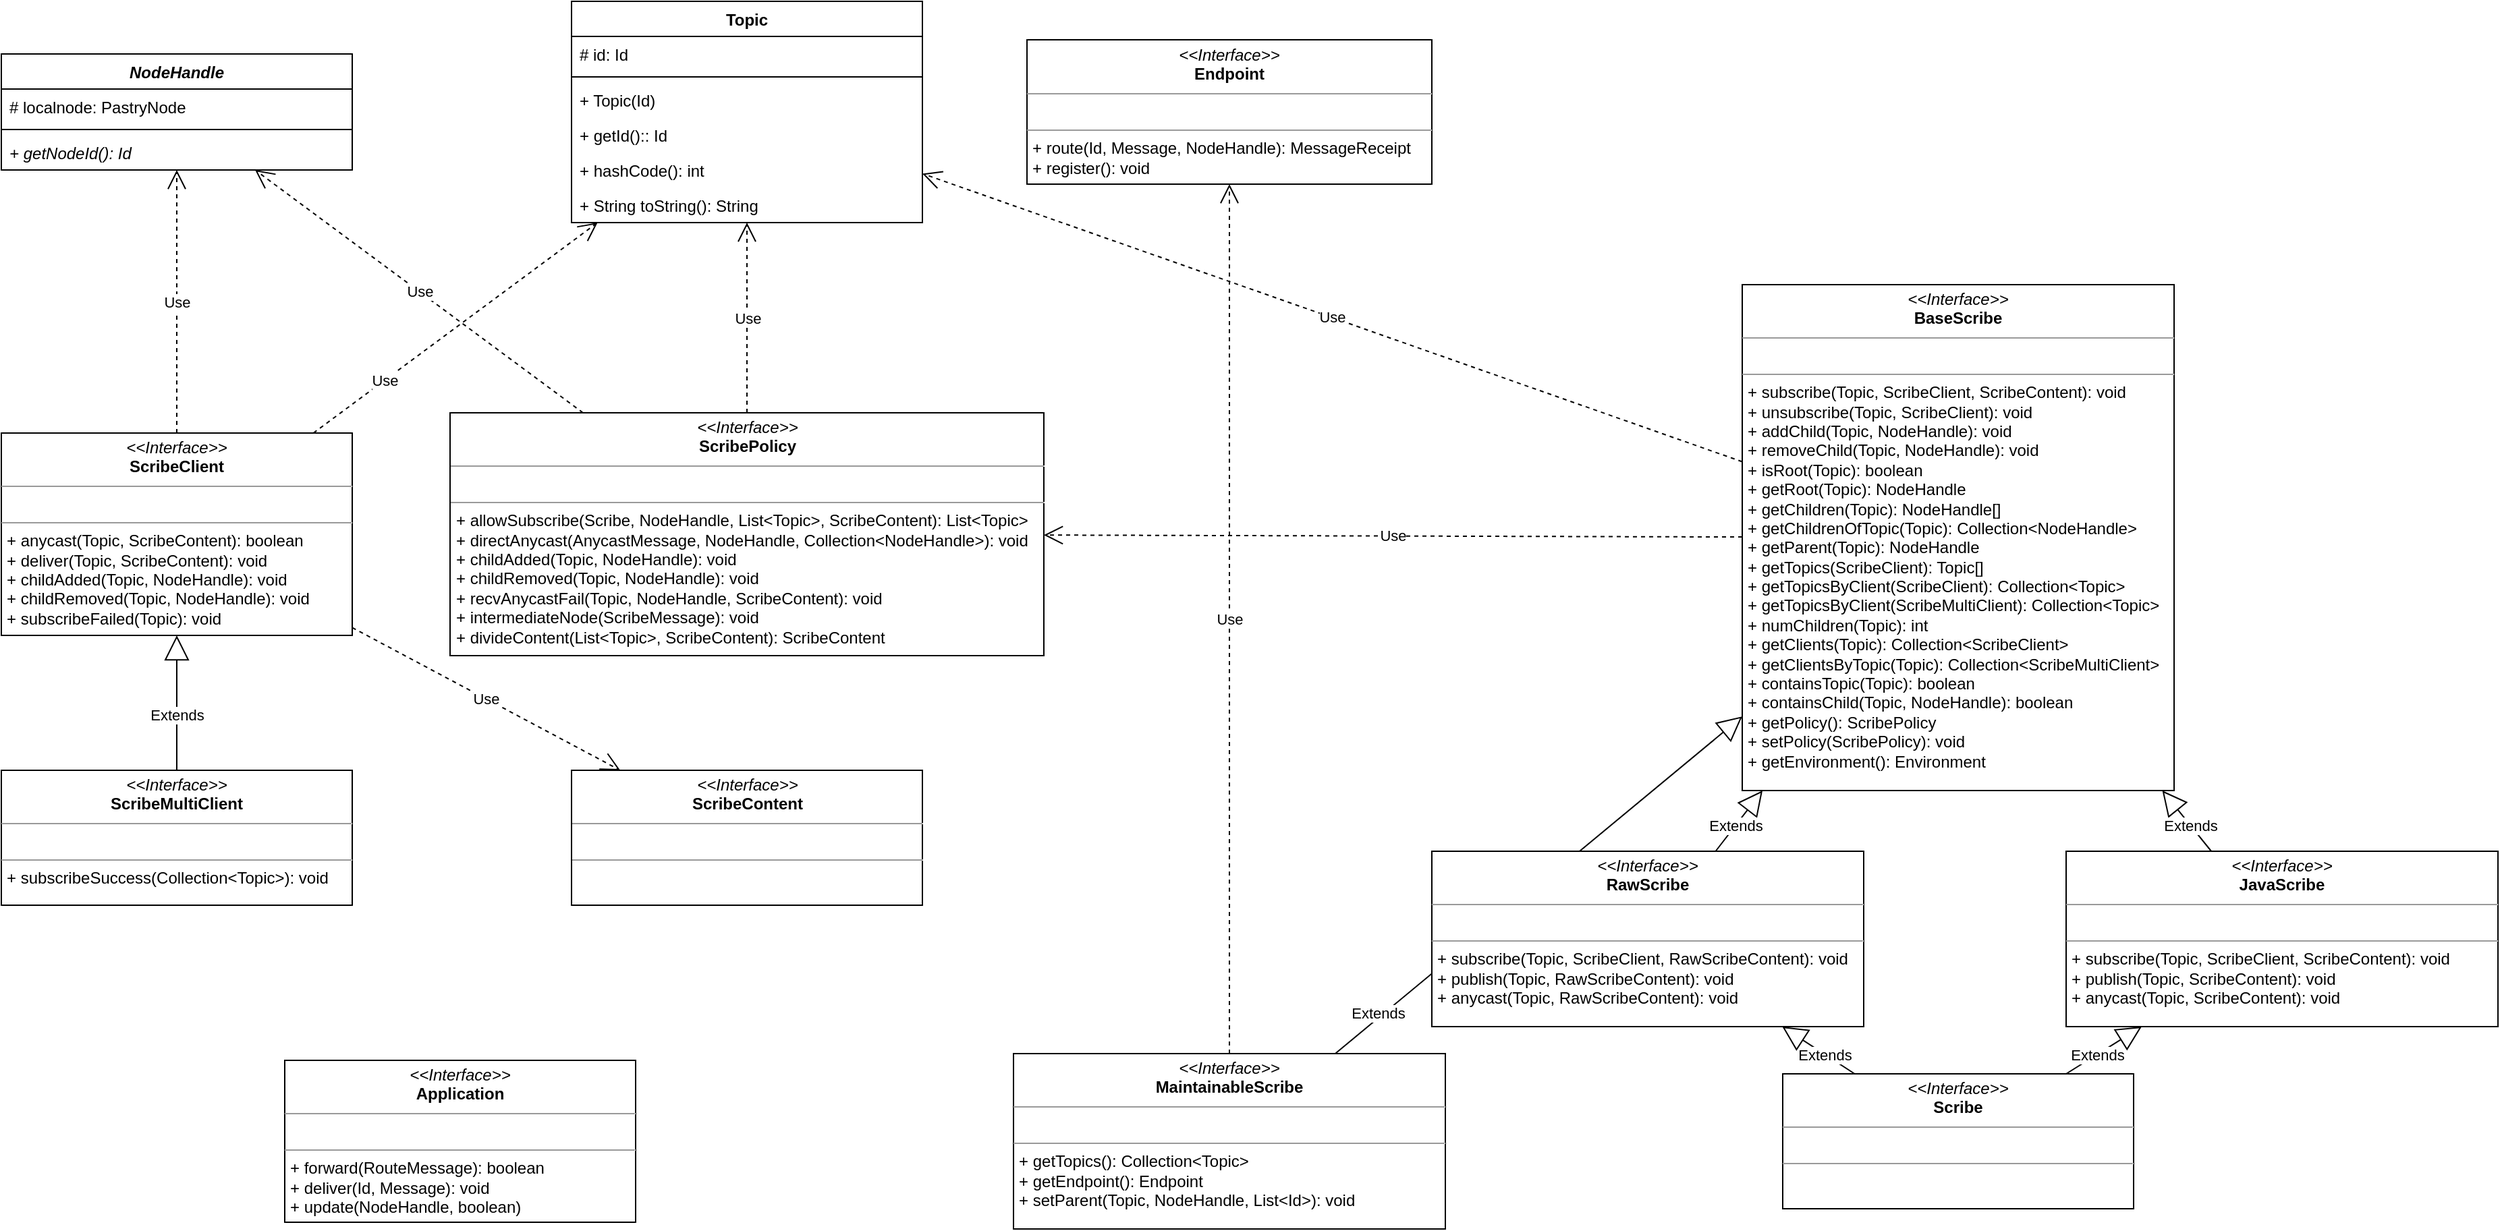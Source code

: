 <mxfile version="21.2.4" type="github">
  <diagram name="Page-1" id="PV-v512FcYgKe9rmVvOx">
    <mxGraphModel dx="1843" dy="819" grid="1" gridSize="10" guides="1" tooltips="1" connect="1" arrows="1" fold="1" page="1" pageScale="1" pageWidth="827" pageHeight="1169" math="0" shadow="0">
      <root>
        <mxCell id="0" />
        <mxCell id="1" parent="0" />
        <mxCell id="hgs2_hbNB6EHdo05LwJM-13" value="Use" style="endArrow=open;endSize=12;dashed=1;html=1;rounded=0;" edge="1" parent="1" source="31Kd5paVXIL3qbrK54Rh-29" target="31Kd5paVXIL3qbrK54Rh-10">
          <mxGeometry width="160" relative="1" as="geometry">
            <mxPoint x="488.62" y="1290" as="sourcePoint" />
            <mxPoint x="782.497" y="814" as="targetPoint" />
          </mxGeometry>
        </mxCell>
        <mxCell id="hgs2_hbNB6EHdo05LwJM-18" value="Extends" style="endArrow=block;endSize=16;endFill=0;html=1;rounded=0;" edge="1" parent="1" source="hgs2_hbNB6EHdo05LwJM-17" target="31Kd5paVXIL3qbrK54Rh-29">
          <mxGeometry x="-0.778" y="3" width="160" relative="1" as="geometry">
            <mxPoint x="1550" y="1127" as="sourcePoint" />
            <mxPoint x="1480" y="1105" as="targetPoint" />
            <mxPoint as="offset" />
          </mxGeometry>
        </mxCell>
        <mxCell id="hgs2_hbNB6EHdo05LwJM-9" value="Use" style="endArrow=open;endSize=12;dashed=1;html=1;rounded=0;" edge="1" parent="1" source="31Kd5paVXIL3qbrK54Rh-2" target="31Kd5paVXIL3qbrK54Rh-10">
          <mxGeometry x="-0.496" width="160" relative="1" as="geometry">
            <mxPoint x="320" y="1290" as="sourcePoint" />
            <mxPoint x="320" y="993" as="targetPoint" />
            <mxPoint as="offset" />
          </mxGeometry>
        </mxCell>
        <mxCell id="31Kd5paVXIL3qbrK54Rh-1" value="&lt;p style=&quot;margin:0px;margin-top:4px;text-align:center;&quot;&gt;&lt;i&gt;&amp;lt;&amp;lt;Interface&amp;gt;&amp;gt;&lt;/i&gt;&lt;br&gt;&lt;b&gt;Application&lt;/b&gt;&lt;br&gt;&lt;/p&gt;&lt;hr size=&quot;1&quot;&gt;&lt;p style=&quot;margin:0px;margin-left:4px;&quot;&gt;&lt;br&gt;&lt;/p&gt;&lt;hr size=&quot;1&quot;&gt;&lt;p style=&quot;margin:0px;margin-left:4px;&quot;&gt;+ forward(RouteMessage): boolean&lt;br&gt;&lt;/p&gt;&lt;p style=&quot;margin:0px;margin-left:4px;&quot;&gt;+ deliver(Id, Message)&lt;span style=&quot;background-color: initial;&quot;&gt;: void&lt;/span&gt;&lt;/p&gt;&lt;p style=&quot;margin:0px;margin-left:4px;&quot;&gt;&lt;span style=&quot;background-color: initial;&quot;&gt;+ update(NodeHandle, boolean)&lt;/span&gt;&lt;/p&gt;" style="verticalAlign=top;align=left;overflow=fill;fontSize=12;fontFamily=Helvetica;html=1;rounded=0;shadow=0;comic=0;labelBackgroundColor=none;strokeWidth=1" parent="1" vertex="1">
          <mxGeometry x="220" y="1435" width="260" height="120" as="geometry" />
        </mxCell>
        <mxCell id="31Kd5paVXIL3qbrK54Rh-2" value="&lt;p style=&quot;margin:0px;margin-top:4px;text-align:center;&quot;&gt;&lt;i&gt;&amp;lt;&amp;lt;Interface&amp;gt;&amp;gt;&lt;/i&gt;&lt;br&gt;&lt;b&gt;ScribeClient&lt;/b&gt;&lt;br&gt;&lt;/p&gt;&lt;hr size=&quot;1&quot;&gt;&lt;p style=&quot;margin:0px;margin-left:4px;&quot;&gt;&lt;br&gt;&lt;/p&gt;&lt;hr size=&quot;1&quot;&gt;&lt;p style=&quot;margin:0px;margin-left:4px;&quot;&gt;+ anycast(Topic, ScribeContent): boolean&lt;br&gt;&lt;/p&gt;&lt;p style=&quot;margin:0px;margin-left:4px;&quot;&gt;+ deliver(Topic, ScribeContent)&lt;span style=&quot;background-color: initial;&quot;&gt;: void&lt;/span&gt;&lt;/p&gt;&lt;p style=&quot;margin:0px;margin-left:4px;&quot;&gt;&lt;span style=&quot;background-color: initial;&quot;&gt;+ childAdded(Topic, NodeHandle): void&lt;/span&gt;&lt;/p&gt;&lt;p style=&quot;margin:0px;margin-left:4px;&quot;&gt;&lt;span style=&quot;background-color: initial;&quot;&gt;+ childRemoved(Topic, NodeHandle): void&lt;/span&gt;&lt;/p&gt;&lt;p style=&quot;margin:0px;margin-left:4px;&quot;&gt;&lt;span style=&quot;background-color: initial;&quot;&gt;+ subscribeFailed(Topic): void&lt;/span&gt;&lt;/p&gt;" style="verticalAlign=top;align=left;overflow=fill;fontSize=12;fontFamily=Helvetica;html=1;rounded=0;shadow=0;comic=0;labelBackgroundColor=none;strokeWidth=1" parent="1" vertex="1">
          <mxGeometry x="10" y="970" width="260" height="150" as="geometry" />
        </mxCell>
        <mxCell id="31Kd5paVXIL3qbrK54Rh-3" value="NodeHandle" style="swimlane;fontStyle=3;align=center;verticalAlign=top;childLayout=stackLayout;horizontal=1;startSize=26;horizontalStack=0;resizeParent=1;resizeParentMax=0;resizeLast=0;collapsible=1;marginBottom=0;" parent="1" vertex="1">
          <mxGeometry x="10" y="689" width="260" height="86" as="geometry" />
        </mxCell>
        <mxCell id="31Kd5paVXIL3qbrK54Rh-4" value="# localnode: PastryNode" style="text;strokeColor=none;fillColor=none;align=left;verticalAlign=top;spacingLeft=4;spacingRight=4;overflow=hidden;rotatable=0;points=[[0,0.5],[1,0.5]];portConstraint=eastwest;" parent="31Kd5paVXIL3qbrK54Rh-3" vertex="1">
          <mxGeometry y="26" width="260" height="26" as="geometry" />
        </mxCell>
        <mxCell id="31Kd5paVXIL3qbrK54Rh-5" value="" style="line;strokeWidth=1;fillColor=none;align=left;verticalAlign=middle;spacingTop=-1;spacingLeft=3;spacingRight=3;rotatable=0;labelPosition=right;points=[];portConstraint=eastwest;strokeColor=inherit;" parent="31Kd5paVXIL3qbrK54Rh-3" vertex="1">
          <mxGeometry y="52" width="260" height="8" as="geometry" />
        </mxCell>
        <mxCell id="31Kd5paVXIL3qbrK54Rh-6" value="+ getNodeId(): Id" style="text;strokeColor=none;fillColor=none;align=left;verticalAlign=top;spacingLeft=4;spacingRight=4;overflow=hidden;rotatable=0;points=[[0,0.5],[1,0.5]];portConstraint=eastwest;fontStyle=2" parent="31Kd5paVXIL3qbrK54Rh-3" vertex="1">
          <mxGeometry y="60" width="260" height="26" as="geometry" />
        </mxCell>
        <mxCell id="31Kd5paVXIL3qbrK54Rh-7" value="&lt;p style=&quot;margin:0px;margin-top:4px;text-align:center;&quot;&gt;&lt;i&gt;&amp;lt;&amp;lt;Interface&amp;gt;&amp;gt;&lt;/i&gt;&lt;br&gt;&lt;b&gt;ScribeContent&lt;/b&gt;&lt;br&gt;&lt;/p&gt;&lt;hr size=&quot;1&quot;&gt;&lt;p style=&quot;margin:0px;margin-left:4px;&quot;&gt;&lt;br&gt;&lt;/p&gt;&lt;hr size=&quot;1&quot;&gt;&lt;p style=&quot;margin:0px;margin-left:4px;&quot;&gt;&lt;br&gt;&lt;/p&gt;" style="verticalAlign=top;align=left;overflow=fill;fontSize=12;fontFamily=Helvetica;html=1;rounded=0;shadow=0;comic=0;labelBackgroundColor=none;strokeWidth=1" parent="1" vertex="1">
          <mxGeometry x="432.5" y="1220" width="260" height="100" as="geometry" />
        </mxCell>
        <mxCell id="31Kd5paVXIL3qbrK54Rh-8" value="Use" style="endArrow=open;endSize=12;dashed=1;html=1;rounded=0;exitX=0.5;exitY=0;exitDx=0;exitDy=0;" parent="1" source="31Kd5paVXIL3qbrK54Rh-2" target="31Kd5paVXIL3qbrK54Rh-3" edge="1">
          <mxGeometry width="160" relative="1" as="geometry">
            <mxPoint x="-205" y="1278" as="sourcePoint" />
            <mxPoint x="-270" y="1278" as="targetPoint" />
          </mxGeometry>
        </mxCell>
        <mxCell id="31Kd5paVXIL3qbrK54Rh-9" value="Use" style="endArrow=open;endSize=12;dashed=1;html=1;rounded=0;" parent="1" source="31Kd5paVXIL3qbrK54Rh-2" target="31Kd5paVXIL3qbrK54Rh-7" edge="1">
          <mxGeometry width="160" relative="1" as="geometry">
            <mxPoint x="320" y="1270" as="sourcePoint" />
            <mxPoint x="481.111" y="1160" as="targetPoint" />
          </mxGeometry>
        </mxCell>
        <mxCell id="31Kd5paVXIL3qbrK54Rh-10" value="Topic" style="swimlane;fontStyle=1;align=center;verticalAlign=top;childLayout=stackLayout;horizontal=1;startSize=26;horizontalStack=0;resizeParent=1;resizeParentMax=0;resizeLast=0;collapsible=1;marginBottom=0;" parent="1" vertex="1">
          <mxGeometry x="432.5" y="650" width="260" height="164" as="geometry" />
        </mxCell>
        <mxCell id="31Kd5paVXIL3qbrK54Rh-11" value="# id: Id" style="text;strokeColor=none;fillColor=none;align=left;verticalAlign=top;spacingLeft=4;spacingRight=4;overflow=hidden;rotatable=0;points=[[0,0.5],[1,0.5]];portConstraint=eastwest;" parent="31Kd5paVXIL3qbrK54Rh-10" vertex="1">
          <mxGeometry y="26" width="260" height="26" as="geometry" />
        </mxCell>
        <mxCell id="31Kd5paVXIL3qbrK54Rh-19" value="" style="line;strokeWidth=1;fillColor=none;align=left;verticalAlign=middle;spacingTop=-1;spacingLeft=3;spacingRight=3;rotatable=0;labelPosition=right;points=[];portConstraint=eastwest;strokeColor=inherit;" parent="31Kd5paVXIL3qbrK54Rh-10" vertex="1">
          <mxGeometry y="52" width="260" height="8" as="geometry" />
        </mxCell>
        <mxCell id="31Kd5paVXIL3qbrK54Rh-20" value="+ Topic(Id)" style="text;strokeColor=none;fillColor=none;align=left;verticalAlign=top;spacingLeft=4;spacingRight=4;overflow=hidden;rotatable=0;points=[[0,0.5],[1,0.5]];portConstraint=eastwest;fontStyle=0" parent="31Kd5paVXIL3qbrK54Rh-10" vertex="1">
          <mxGeometry y="60" width="260" height="26" as="geometry" />
        </mxCell>
        <mxCell id="31Kd5paVXIL3qbrK54Rh-23" value="+ getId():: Id" style="text;strokeColor=none;fillColor=none;align=left;verticalAlign=top;spacingLeft=4;spacingRight=4;overflow=hidden;rotatable=0;points=[[0,0.5],[1,0.5]];portConstraint=eastwest;fontStyle=0" parent="31Kd5paVXIL3qbrK54Rh-10" vertex="1">
          <mxGeometry y="86" width="260" height="26" as="geometry" />
        </mxCell>
        <mxCell id="31Kd5paVXIL3qbrK54Rh-22" value="+ hashCode(): int" style="text;strokeColor=none;fillColor=none;align=left;verticalAlign=top;spacingLeft=4;spacingRight=4;overflow=hidden;rotatable=0;points=[[0,0.5],[1,0.5]];portConstraint=eastwest;fontStyle=0" parent="31Kd5paVXIL3qbrK54Rh-10" vertex="1">
          <mxGeometry y="112" width="260" height="26" as="geometry" />
        </mxCell>
        <mxCell id="31Kd5paVXIL3qbrK54Rh-21" value="+ String toString(): String" style="text;strokeColor=none;fillColor=none;align=left;verticalAlign=top;spacingLeft=4;spacingRight=4;overflow=hidden;rotatable=0;points=[[0,0.5],[1,0.5]];portConstraint=eastwest;fontStyle=0" parent="31Kd5paVXIL3qbrK54Rh-10" vertex="1">
          <mxGeometry y="138" width="260" height="26" as="geometry" />
        </mxCell>
        <mxCell id="31Kd5paVXIL3qbrK54Rh-24" value="&lt;p style=&quot;margin:0px;margin-top:4px;text-align:center;&quot;&gt;&lt;i&gt;&amp;lt;&amp;lt;Interface&amp;gt;&amp;gt;&lt;/i&gt;&lt;br&gt;&lt;b&gt;Endpoint&lt;/b&gt;&lt;br&gt;&lt;/p&gt;&lt;hr size=&quot;1&quot;&gt;&lt;p style=&quot;margin:0px;margin-left:4px;&quot;&gt;&lt;br&gt;&lt;/p&gt;&lt;hr size=&quot;1&quot;&gt;&lt;p style=&quot;margin:0px;margin-left:4px;&quot;&gt;+ route(Id, Message, NodeHandle): MessageReceipt&lt;br&gt;&lt;/p&gt;&lt;p style=&quot;margin:0px;margin-left:4px;&quot;&gt;+&amp;nbsp;register()&lt;span style=&quot;background-color: initial;&quot;&gt;: void&lt;/span&gt;&lt;/p&gt;" style="verticalAlign=top;align=left;overflow=fill;fontSize=12;fontFamily=Helvetica;html=1;rounded=0;shadow=0;comic=0;labelBackgroundColor=none;strokeWidth=1" parent="1" vertex="1">
          <mxGeometry x="770" y="678.5" width="300" height="107" as="geometry" />
        </mxCell>
        <mxCell id="31Kd5paVXIL3qbrK54Rh-26" value="&lt;p style=&quot;margin:0px;margin-top:4px;text-align:center;&quot;&gt;&lt;i&gt;&amp;lt;&amp;lt;Interface&amp;gt;&amp;gt;&lt;/i&gt;&lt;br&gt;&lt;b&gt;Scribe&lt;/b&gt;&lt;br&gt;&lt;/p&gt;&lt;hr size=&quot;1&quot;&gt;&lt;p style=&quot;margin:0px;margin-left:4px;&quot;&gt;&lt;br&gt;&lt;/p&gt;&lt;hr size=&quot;1&quot;&gt;&lt;p style=&quot;margin:0px;margin-left:4px;&quot;&gt;&lt;br&gt;&lt;/p&gt;" style="verticalAlign=top;align=left;overflow=fill;fontSize=12;fontFamily=Helvetica;html=1;rounded=0;shadow=0;comic=0;labelBackgroundColor=none;strokeWidth=1" parent="1" vertex="1">
          <mxGeometry x="1330" y="1445" width="260" height="100" as="geometry" />
        </mxCell>
        <mxCell id="31Kd5paVXIL3qbrK54Rh-27" value="&lt;p style=&quot;margin:0px;margin-top:4px;text-align:center;&quot;&gt;&lt;i&gt;&amp;lt;&amp;lt;Interface&amp;gt;&amp;gt;&lt;/i&gt;&lt;br&gt;&lt;b&gt;JavaScribe&lt;/b&gt;&lt;br&gt;&lt;/p&gt;&lt;hr size=&quot;1&quot;&gt;&lt;p style=&quot;margin:0px;margin-left:4px;&quot;&gt;&lt;br&gt;&lt;/p&gt;&lt;hr size=&quot;1&quot;&gt;&lt;p style=&quot;margin:0px;margin-left:4px;&quot;&gt;+ subscribe(Topic, ScribeClient, ScribeContent): void&lt;/p&gt;&lt;p style=&quot;margin:0px;margin-left:4px;&quot;&gt;+ publish(Topic, ScribeContent): void&lt;/p&gt;&lt;p style=&quot;margin:0px;margin-left:4px;&quot;&gt;+ anycast(Topic, ScribeContent): void&lt;/p&gt;" style="verticalAlign=top;align=left;overflow=fill;fontSize=12;fontFamily=Helvetica;html=1;rounded=0;shadow=0;comic=0;labelBackgroundColor=none;strokeWidth=1" parent="1" vertex="1">
          <mxGeometry x="1540" y="1280" width="320" height="130" as="geometry" />
        </mxCell>
        <mxCell id="31Kd5paVXIL3qbrK54Rh-28" value="Extends" style="endArrow=block;endSize=16;endFill=0;html=1;rounded=0;" parent="1" source="31Kd5paVXIL3qbrK54Rh-26" target="31Kd5paVXIL3qbrK54Rh-27" edge="1">
          <mxGeometry x="-0.176" width="160" relative="1" as="geometry">
            <mxPoint x="1426" y="1699" as="sourcePoint" />
            <mxPoint x="1426" y="1650" as="targetPoint" />
            <mxPoint as="offset" />
          </mxGeometry>
        </mxCell>
        <mxCell id="31Kd5paVXIL3qbrK54Rh-29" value="&lt;p style=&quot;margin:0px;margin-top:4px;text-align:center;&quot;&gt;&lt;i&gt;&amp;lt;&amp;lt;Interface&amp;gt;&amp;gt;&lt;/i&gt;&lt;br&gt;&lt;b&gt;BaseScribe&lt;/b&gt;&lt;br&gt;&lt;/p&gt;&lt;hr size=&quot;1&quot;&gt;&lt;p style=&quot;margin:0px;margin-left:4px;&quot;&gt;&lt;br&gt;&lt;/p&gt;&lt;hr size=&quot;1&quot;&gt;&lt;p style=&quot;margin:0px;margin-left:4px;&quot;&gt;+ subscribe(Topic, ScribeClient, ScribeContent): void&lt;/p&gt;&lt;p style=&quot;margin:0px;margin-left:4px;&quot;&gt;+ unsubscribe(Topic, ScribeClient): void&lt;br&gt;&lt;/p&gt;&lt;p style=&quot;margin:0px;margin-left:4px;&quot;&gt;+ addChild(Topic, NodeHandle): void&lt;/p&gt;&lt;p style=&quot;margin:0px;margin-left:4px;&quot;&gt;+ removeChild(Topic, NodeHandle): void&lt;/p&gt;&lt;p style=&quot;margin:0px;margin-left:4px;&quot;&gt;+ isRoot(Topic): boolean&lt;/p&gt;&lt;p style=&quot;margin:0px;margin-left:4px;&quot;&gt;+ getRoot(Topic): NodeHandle&lt;/p&gt;&lt;p style=&quot;margin:0px;margin-left:4px;&quot;&gt;+ getChildren(Topic): NodeHandle[]&lt;/p&gt;&lt;p style=&quot;margin:0px;margin-left:4px;&quot;&gt;+ getChildrenOfTopic(Topic): Collection&amp;lt;NodeHandle&amp;gt;&lt;/p&gt;&lt;p style=&quot;margin:0px;margin-left:4px;&quot;&gt;+ getParent(Topic): NodeHandle&lt;/p&gt;&lt;p style=&quot;margin:0px;margin-left:4px;&quot;&gt;+ getTopics(ScribeClient): Topic[]&lt;/p&gt;&lt;p style=&quot;margin:0px;margin-left:4px;&quot;&gt;+ getTopicsByClient(ScribeClient): Collection&amp;lt;Topic&amp;gt;&lt;/p&gt;&lt;p style=&quot;margin:0px;margin-left:4px;&quot;&gt;+ getTopicsByClient(ScribeMultiClient): Collection&amp;lt;Topic&amp;gt;&lt;/p&gt;&lt;p style=&quot;margin:0px;margin-left:4px;&quot;&gt;+ numChildren(Topic): int&lt;/p&gt;&lt;p style=&quot;margin:0px;margin-left:4px;&quot;&gt;+ getClients(Topic): Collection&amp;lt;ScribeClient&amp;gt;&lt;/p&gt;&lt;p style=&quot;margin:0px;margin-left:4px;&quot;&gt;+ getClientsByTopic(Topic): Collection&amp;lt;ScribeMultiClient&amp;gt;&lt;/p&gt;&lt;p style=&quot;margin:0px;margin-left:4px;&quot;&gt;+ containsTopic(Topic): boolean&lt;/p&gt;&lt;p style=&quot;margin:0px;margin-left:4px;&quot;&gt;+ containsChild(Topic, NodeHandle): boolean&lt;/p&gt;&lt;p style=&quot;margin:0px;margin-left:4px;&quot;&gt;+ getPolicy(): ScribePolicy&lt;/p&gt;&lt;p style=&quot;margin:0px;margin-left:4px;&quot;&gt;+ setPolicy(ScribePolicy): void&lt;/p&gt;&lt;p style=&quot;margin:0px;margin-left:4px;&quot;&gt;+ getEnvironment(): Environment&lt;/p&gt;" style="verticalAlign=top;align=left;overflow=fill;fontSize=12;fontFamily=Helvetica;html=1;rounded=0;shadow=0;comic=0;labelBackgroundColor=none;strokeWidth=1" parent="1" vertex="1">
          <mxGeometry x="1300" y="860" width="320" height="375" as="geometry" />
        </mxCell>
        <mxCell id="31Kd5paVXIL3qbrK54Rh-30" value="Extends" style="endArrow=block;endSize=16;endFill=0;html=1;rounded=0;" parent="1" source="31Kd5paVXIL3qbrK54Rh-27" target="31Kd5paVXIL3qbrK54Rh-29" edge="1">
          <mxGeometry x="-0.176" width="160" relative="1" as="geometry">
            <mxPoint x="1640" y="1345" as="sourcePoint" />
            <mxPoint x="1640" y="1260" as="targetPoint" />
            <mxPoint as="offset" />
          </mxGeometry>
        </mxCell>
        <mxCell id="hgs2_hbNB6EHdo05LwJM-3" value="&lt;p style=&quot;margin:0px;margin-top:4px;text-align:center;&quot;&gt;&lt;i&gt;&amp;lt;&amp;lt;Interface&amp;gt;&amp;gt;&lt;/i&gt;&lt;br&gt;&lt;b&gt;ScribePolicy&lt;/b&gt;&lt;br&gt;&lt;/p&gt;&lt;hr size=&quot;1&quot;&gt;&lt;p style=&quot;margin:0px;margin-left:4px;&quot;&gt;&lt;br&gt;&lt;/p&gt;&lt;hr size=&quot;1&quot;&gt;&lt;p style=&quot;margin:0px;margin-left:4px;&quot;&gt;+&amp;nbsp;allowSubscribe(Scribe, NodeHandle, List&amp;lt;Topic&amp;gt;, ScribeContent): List&amp;lt;Topic&amp;gt;&lt;/p&gt;&lt;p style=&quot;margin:0px;margin-left:4px;&quot;&gt;+ directAnycast(AnycastMessage, NodeHandle, Collection&amp;lt;NodeHandle&amp;gt;): void&lt;/p&gt;&lt;p style=&quot;border-color: var(--border-color); margin: 0px 0px 0px 4px;&quot;&gt;+ childAdded(Topic, NodeHandle): void&lt;/p&gt;&lt;p style=&quot;border-color: var(--border-color); margin: 0px 0px 0px 4px;&quot;&gt;&lt;span style=&quot;border-color: var(--border-color); background-color: initial;&quot;&gt;+ childRemoved(Topic, NodeHandle): void&lt;/span&gt;&lt;/p&gt;&lt;p style=&quot;border-color: var(--border-color); margin: 0px 0px 0px 4px;&quot;&gt;&lt;span style=&quot;border-color: var(--border-color); background-color: initial;&quot;&gt;+ recvAnycastFail(Topic, NodeHandle, ScribeContent): void&lt;/span&gt;&lt;/p&gt;&lt;p style=&quot;border-color: var(--border-color); margin: 0px 0px 0px 4px;&quot;&gt;&lt;span style=&quot;border-color: var(--border-color); background-color: initial;&quot;&gt;+ intermediateNode(ScribeMessage): void&lt;/span&gt;&lt;/p&gt;&lt;p style=&quot;border-color: var(--border-color); margin: 0px 0px 0px 4px;&quot;&gt;&lt;span style=&quot;border-color: var(--border-color); background-color: initial;&quot;&gt;+ divideContent(List&amp;lt;Topic&amp;gt;, ScribeContent): ScribeContent&lt;/span&gt;&lt;/p&gt;" style="verticalAlign=top;align=left;overflow=fill;fontSize=12;fontFamily=Helvetica;html=1;rounded=0;shadow=0;comic=0;labelBackgroundColor=none;strokeWidth=1" vertex="1" parent="1">
          <mxGeometry x="342.5" y="955" width="440" height="180" as="geometry" />
        </mxCell>
        <mxCell id="hgs2_hbNB6EHdo05LwJM-4" value="&lt;p style=&quot;margin:0px;margin-top:4px;text-align:center;&quot;&gt;&lt;i&gt;&amp;lt;&amp;lt;Interface&amp;gt;&amp;gt;&lt;/i&gt;&lt;br&gt;&lt;b&gt;ScribeMultiClient&lt;/b&gt;&lt;br&gt;&lt;/p&gt;&lt;hr size=&quot;1&quot;&gt;&lt;p style=&quot;margin:0px;margin-left:4px;&quot;&gt;&lt;br&gt;&lt;/p&gt;&lt;hr size=&quot;1&quot;&gt;&lt;p style=&quot;margin:0px;margin-left:4px;&quot;&gt;&lt;span style=&quot;background-color: initial;&quot;&gt;+ subscribeSuccess(Collection&amp;lt;Topic&amp;gt;): void&lt;/span&gt;&lt;br&gt;&lt;/p&gt;" style="verticalAlign=top;align=left;overflow=fill;fontSize=12;fontFamily=Helvetica;html=1;rounded=0;shadow=0;comic=0;labelBackgroundColor=none;strokeWidth=1" vertex="1" parent="1">
          <mxGeometry x="10" y="1220" width="260" height="100" as="geometry" />
        </mxCell>
        <mxCell id="hgs2_hbNB6EHdo05LwJM-5" value="Extends" style="endArrow=block;endSize=16;endFill=0;html=1;rounded=0;" edge="1" parent="1" source="hgs2_hbNB6EHdo05LwJM-4" target="31Kd5paVXIL3qbrK54Rh-2">
          <mxGeometry x="-0.176" width="160" relative="1" as="geometry">
            <mxPoint x="500" y="1440" as="sourcePoint" />
            <mxPoint x="420" y="1440" as="targetPoint" />
            <mxPoint as="offset" />
          </mxGeometry>
        </mxCell>
        <mxCell id="hgs2_hbNB6EHdo05LwJM-6" value="&lt;p style=&quot;margin:0px;margin-top:4px;text-align:center;&quot;&gt;&lt;i&gt;&amp;lt;&amp;lt;Interface&amp;gt;&amp;gt;&lt;/i&gt;&lt;br&gt;&lt;b&gt;RawScribe&lt;/b&gt;&lt;br&gt;&lt;/p&gt;&lt;hr size=&quot;1&quot;&gt;&lt;p style=&quot;margin:0px;margin-left:4px;&quot;&gt;&lt;br&gt;&lt;/p&gt;&lt;hr size=&quot;1&quot;&gt;&lt;p style=&quot;margin:0px;margin-left:4px;&quot;&gt;+ subscribe(Topic, ScribeClient, RawScribeContent): void&lt;/p&gt;&lt;p style=&quot;margin:0px;margin-left:4px;&quot;&gt;+ publish(Topic, RawScribeContent): void&lt;/p&gt;&lt;p style=&quot;margin:0px;margin-left:4px;&quot;&gt;+ anycast(Topic, RawScribeContent): void&lt;/p&gt;" style="verticalAlign=top;align=left;overflow=fill;fontSize=12;fontFamily=Helvetica;html=1;rounded=0;shadow=0;comic=0;labelBackgroundColor=none;strokeWidth=1" vertex="1" parent="1">
          <mxGeometry x="1070" y="1280" width="320" height="130" as="geometry" />
        </mxCell>
        <mxCell id="hgs2_hbNB6EHdo05LwJM-7" value="Extends" style="endArrow=block;endSize=16;endFill=0;html=1;rounded=0;" edge="1" parent="1" source="hgs2_hbNB6EHdo05LwJM-6" target="31Kd5paVXIL3qbrK54Rh-29">
          <mxGeometry x="-0.176" width="160" relative="1" as="geometry">
            <mxPoint x="1680" y="1345" as="sourcePoint" />
            <mxPoint x="1680" y="1150" as="targetPoint" />
            <mxPoint as="offset" />
          </mxGeometry>
        </mxCell>
        <mxCell id="hgs2_hbNB6EHdo05LwJM-8" value="Extends" style="endArrow=block;endSize=16;endFill=0;html=1;rounded=0;" edge="1" parent="1" source="31Kd5paVXIL3qbrK54Rh-26" target="hgs2_hbNB6EHdo05LwJM-6">
          <mxGeometry x="-0.176" width="160" relative="1" as="geometry">
            <mxPoint x="1280" y="1330" as="sourcePoint" />
            <mxPoint x="1280" y="1273" as="targetPoint" />
            <mxPoint as="offset" />
          </mxGeometry>
        </mxCell>
        <mxCell id="hgs2_hbNB6EHdo05LwJM-14" value="Use" style="endArrow=open;endSize=12;dashed=1;html=1;rounded=0;" edge="1" parent="1" source="hgs2_hbNB6EHdo05LwJM-3" target="31Kd5paVXIL3qbrK54Rh-10">
          <mxGeometry width="160" relative="1" as="geometry">
            <mxPoint x="830" y="1007" as="sourcePoint" />
            <mxPoint x="770" y="989" as="targetPoint" />
          </mxGeometry>
        </mxCell>
        <mxCell id="hgs2_hbNB6EHdo05LwJM-15" value="Use" style="endArrow=open;endSize=12;dashed=1;html=1;rounded=0;" edge="1" parent="1" source="hgs2_hbNB6EHdo05LwJM-3" target="31Kd5paVXIL3qbrK54Rh-3">
          <mxGeometry width="160" relative="1" as="geometry">
            <mxPoint x="245" y="1067" as="sourcePoint" />
            <mxPoint x="510" y="988" as="targetPoint" />
          </mxGeometry>
        </mxCell>
        <mxCell id="hgs2_hbNB6EHdo05LwJM-16" value="Use" style="endArrow=open;endSize=12;dashed=1;html=1;rounded=0;" edge="1" parent="1" source="31Kd5paVXIL3qbrK54Rh-29" target="hgs2_hbNB6EHdo05LwJM-3">
          <mxGeometry width="160" relative="1" as="geometry">
            <mxPoint x="880" y="948" as="sourcePoint" />
            <mxPoint x="695" y="824" as="targetPoint" />
          </mxGeometry>
        </mxCell>
        <mxCell id="hgs2_hbNB6EHdo05LwJM-17" value="&lt;p style=&quot;margin:0px;margin-top:4px;text-align:center;&quot;&gt;&lt;i&gt;&amp;lt;&amp;lt;Interface&amp;gt;&amp;gt;&lt;/i&gt;&lt;br&gt;&lt;b&gt;MaintainableScribe&lt;/b&gt;&lt;br&gt;&lt;/p&gt;&lt;hr size=&quot;1&quot;&gt;&lt;p style=&quot;margin:0px;margin-left:4px;&quot;&gt;&lt;br&gt;&lt;/p&gt;&lt;hr size=&quot;1&quot;&gt;&lt;p style=&quot;margin:0px;margin-left:4px;&quot;&gt;+ getTopics(): Collection&amp;lt;Topic&amp;gt;&lt;/p&gt;&lt;p style=&quot;margin:0px;margin-left:4px;&quot;&gt;+ getEndpoint(): Endpoint&lt;/p&gt;&lt;p style=&quot;margin:0px;margin-left:4px;&quot;&gt;+ setParent(Topic, NodeHandle, List&amp;lt;Id&amp;gt;): void&lt;/p&gt;" style="verticalAlign=top;align=left;overflow=fill;fontSize=12;fontFamily=Helvetica;html=1;rounded=0;shadow=0;comic=0;labelBackgroundColor=none;strokeWidth=1" vertex="1" parent="1">
          <mxGeometry x="760" y="1430" width="320" height="130" as="geometry" />
        </mxCell>
        <mxCell id="hgs2_hbNB6EHdo05LwJM-19" value="Use" style="endArrow=open;endSize=12;dashed=1;html=1;rounded=0;" edge="1" parent="1" source="hgs2_hbNB6EHdo05LwJM-17" target="31Kd5paVXIL3qbrK54Rh-24">
          <mxGeometry width="160" relative="1" as="geometry">
            <mxPoint x="1160" y="1055" as="sourcePoint" />
            <mxPoint x="793" y="1055" as="targetPoint" />
          </mxGeometry>
        </mxCell>
      </root>
    </mxGraphModel>
  </diagram>
</mxfile>
